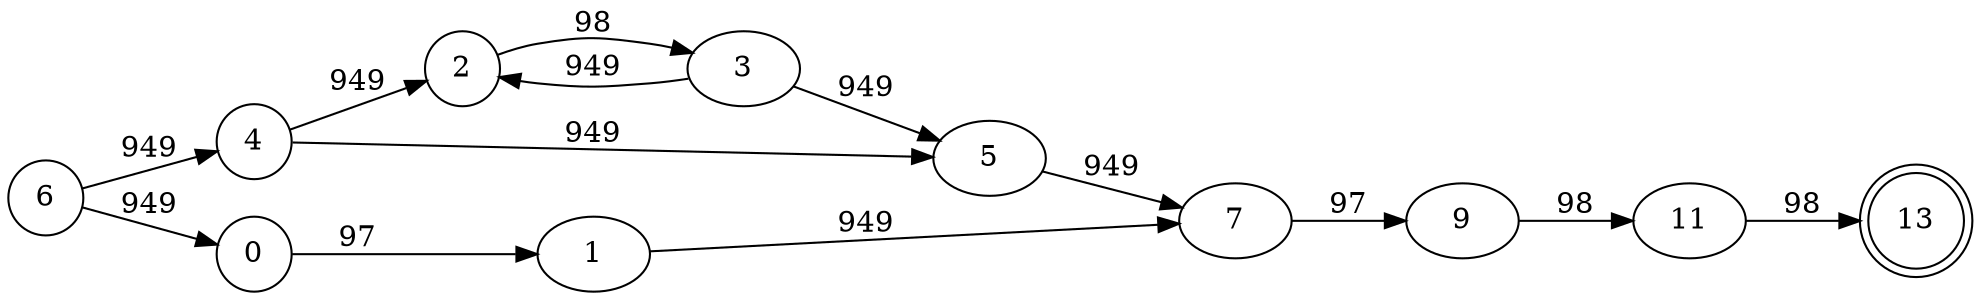 digraph automata1 {
	rankdir=LR
	6 [label=6 shape=circle]
	13 [label=13 shape=doublecircle]
	4 [label=4 shape=circle]
	0 [label=0 shape=circle]
	2 [label=2 shape=circle]
	6 -> 4 [label=949]
	6 -> 0 [label=949]
	4 -> 2 [label=949]
	4 -> 5 [label=949]
	2 -> 3 [label=98]
	3 -> 5 [label=949]
	3 -> 2 [label=949]
	5 -> 7 [label=949]
	0 -> 1 [label=97]
	1 -> 7 [label=949]
	7 -> 9 [label=97]
	9 -> 11 [label=98]
	11 -> 13 [label=98]
}
